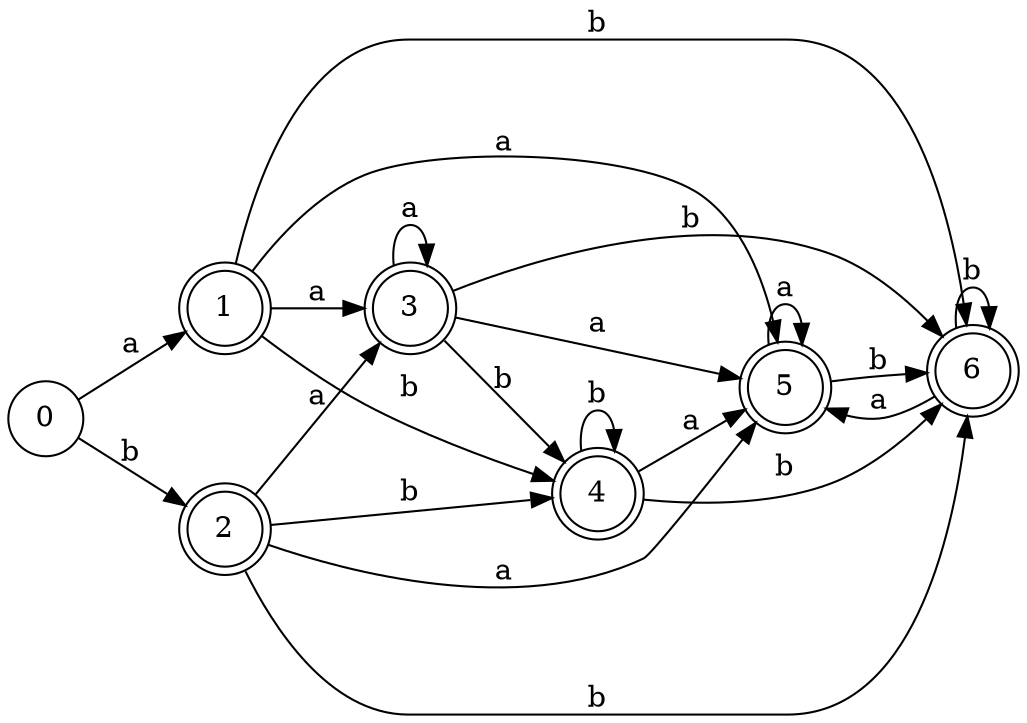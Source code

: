 digraph {
    graph [rankdir=LR];
    0 [shape=circle];
    1 [shape=doublecircle];
    2 [shape=doublecircle];
    3 [shape=doublecircle];
    4 [shape=doublecircle];
    5 [shape=doublecircle];
    6 [shape=doublecircle];
    0 -> 1 [label=a];
    0 -> 2 [label=b];
    1 -> 3 [label=a];
    1 -> 4 [label=b];
    1 -> 5 [label=a];
    1 -> 6 [label=b];
    2 -> 3 [label=a];
    2 -> 4 [label=b];
    2 -> 5 [label=a];
    2 -> 6 [label=b];
    3 -> 3 [label=a];
    3 -> 4 [label=b];
    3 -> 5 [label=a];
    3 -> 6 [label=b];
    4 -> 4 [label=b];
    4 -> 5 [label=a];
    4 -> 6 [label=b];
    5 -> 5 [label=a];
    5 -> 6 [label=b];
    6 -> 5 [label=a];
    6 -> 6 [label=b];
}
